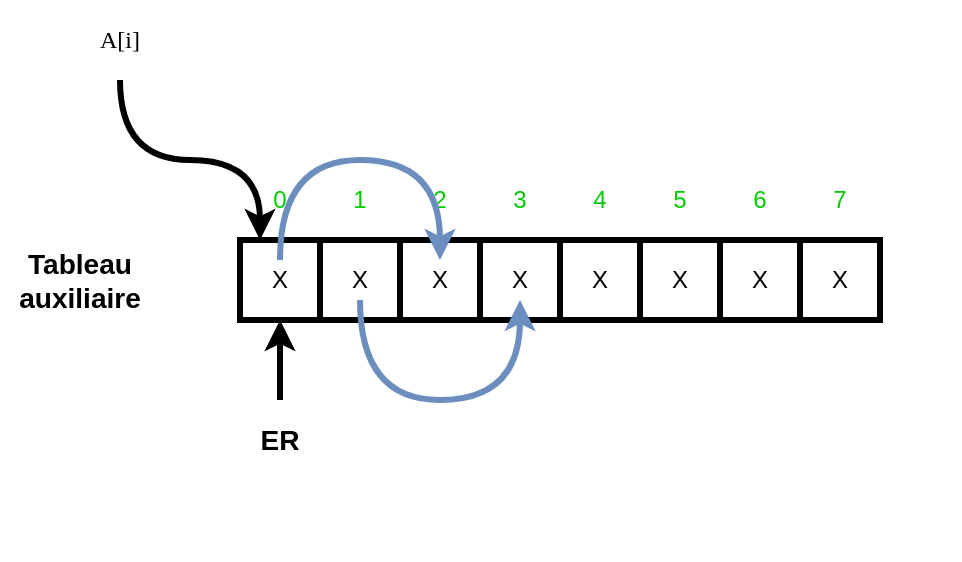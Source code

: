 <mxfile version="20.8.20" type="device"><diagram name="Page-1" id="vaXLCLMfU75ets2F2utu"><mxGraphModel dx="925" dy="504" grid="1" gridSize="10" guides="1" tooltips="1" connect="1" arrows="1" fold="1" page="1" pageScale="1" pageWidth="827" pageHeight="1169" math="0" shadow="0"><root><mxCell id="0"/><mxCell id="1" parent="0"/><mxCell id="HuuWokXL20eEWX8coM2q-33" value="" style="rounded=0;whiteSpace=wrap;html=1;strokeWidth=3;fontFamily=Helvetica;fontColor=#00CC00;fillColor=default;strokeColor=none;" vertex="1" parent="1"><mxGeometry x="40" y="40" width="480" height="280" as="geometry"/></mxCell><mxCell id="HuuWokXL20eEWX8coM2q-1" value="&lt;h3&gt;Tableau auxiliaire&lt;/h3&gt;" style="text;html=1;strokeColor=none;fillColor=none;align=center;verticalAlign=middle;whiteSpace=wrap;rounded=0;" vertex="1" parent="1"><mxGeometry x="40" y="160" width="80" height="40" as="geometry"/></mxCell><mxCell id="HuuWokXL20eEWX8coM2q-2" value="" style="rounded=0;whiteSpace=wrap;html=1;strokeWidth=3;" vertex="1" parent="1"><mxGeometry x="160" y="160" width="40" height="40" as="geometry"/></mxCell><mxCell id="HuuWokXL20eEWX8coM2q-3" value="" style="rounded=0;whiteSpace=wrap;html=1;strokeWidth=3;" vertex="1" parent="1"><mxGeometry x="200" y="160" width="40" height="40" as="geometry"/></mxCell><mxCell id="HuuWokXL20eEWX8coM2q-4" value="" style="rounded=0;whiteSpace=wrap;html=1;strokeWidth=3;" vertex="1" parent="1"><mxGeometry x="240" y="160" width="40" height="40" as="geometry"/></mxCell><mxCell id="HuuWokXL20eEWX8coM2q-5" value="" style="rounded=0;whiteSpace=wrap;html=1;strokeWidth=3;" vertex="1" parent="1"><mxGeometry x="280" y="160" width="40" height="40" as="geometry"/></mxCell><mxCell id="HuuWokXL20eEWX8coM2q-6" value="" style="rounded=0;whiteSpace=wrap;html=1;strokeWidth=3;" vertex="1" parent="1"><mxGeometry x="320" y="160" width="40" height="40" as="geometry"/></mxCell><mxCell id="HuuWokXL20eEWX8coM2q-7" value="" style="rounded=0;whiteSpace=wrap;html=1;strokeWidth=3;" vertex="1" parent="1"><mxGeometry x="360" y="160" width="40" height="40" as="geometry"/></mxCell><mxCell id="HuuWokXL20eEWX8coM2q-8" value="" style="rounded=0;whiteSpace=wrap;html=1;strokeWidth=3;" vertex="1" parent="1"><mxGeometry x="400" y="160" width="40" height="40" as="geometry"/></mxCell><mxCell id="HuuWokXL20eEWX8coM2q-9" value="" style="rounded=0;whiteSpace=wrap;html=1;strokeWidth=3;" vertex="1" parent="1"><mxGeometry x="440" y="160" width="40" height="40" as="geometry"/></mxCell><mxCell id="HuuWokXL20eEWX8coM2q-11" style="edgeStyle=orthogonalEdgeStyle;rounded=0;orthogonalLoop=1;jettySize=auto;html=1;exitX=0.5;exitY=1;exitDx=0;exitDy=0;entryX=0.25;entryY=0;entryDx=0;entryDy=0;fontFamily=Lucida Console;curved=1;strokeWidth=3;" edge="1" parent="1" source="HuuWokXL20eEWX8coM2q-10" target="HuuWokXL20eEWX8coM2q-2"><mxGeometry relative="1" as="geometry"/></mxCell><mxCell id="HuuWokXL20eEWX8coM2q-10" value="&lt;pre&gt;&lt;span style=&quot;font-weight: normal;&quot;&gt;&lt;font face=&quot;Lucida Console&quot;&gt;A[i]&lt;/font&gt;&lt;/span&gt;&lt;/pre&gt;" style="text;html=1;strokeColor=none;fillColor=none;align=center;verticalAlign=middle;whiteSpace=wrap;rounded=0;" vertex="1" parent="1"><mxGeometry x="80" y="40" width="40" height="40" as="geometry"/></mxCell><mxCell id="HuuWokXL20eEWX8coM2q-12" value="&lt;p&gt;&lt;font color=&quot;#00cc00&quot; face=&quot;Helvetica&quot;&gt;0&lt;/font&gt;&lt;/p&gt;" style="text;html=1;strokeColor=none;fillColor=none;align=center;verticalAlign=middle;whiteSpace=wrap;rounded=0;fontFamily=Lucida Console;" vertex="1" parent="1"><mxGeometry x="160" y="120" width="40" height="40" as="geometry"/></mxCell><mxCell id="HuuWokXL20eEWX8coM2q-13" value="&lt;p&gt;&lt;font color=&quot;#00cc00&quot; face=&quot;Helvetica&quot;&gt;1&lt;/font&gt;&lt;/p&gt;" style="text;html=1;strokeColor=none;fillColor=none;align=center;verticalAlign=middle;whiteSpace=wrap;rounded=0;fontFamily=Lucida Console;" vertex="1" parent="1"><mxGeometry x="200" y="120" width="40" height="40" as="geometry"/></mxCell><mxCell id="HuuWokXL20eEWX8coM2q-14" value="&lt;p&gt;&lt;font color=&quot;#00cc00&quot; face=&quot;Helvetica&quot;&gt;2&lt;/font&gt;&lt;/p&gt;" style="text;html=1;strokeColor=none;fillColor=none;align=center;verticalAlign=middle;whiteSpace=wrap;rounded=0;fontFamily=Lucida Console;" vertex="1" parent="1"><mxGeometry x="240" y="120" width="40" height="40" as="geometry"/></mxCell><mxCell id="HuuWokXL20eEWX8coM2q-15" value="&lt;p&gt;&lt;font color=&quot;#00cc00&quot; face=&quot;Helvetica&quot;&gt;3&lt;/font&gt;&lt;/p&gt;" style="text;html=1;strokeColor=none;fillColor=none;align=center;verticalAlign=middle;whiteSpace=wrap;rounded=0;fontFamily=Lucida Console;" vertex="1" parent="1"><mxGeometry x="280" y="120" width="40" height="40" as="geometry"/></mxCell><mxCell id="HuuWokXL20eEWX8coM2q-16" value="&lt;p&gt;&lt;font color=&quot;#00cc00&quot; face=&quot;Helvetica&quot;&gt;4&lt;/font&gt;&lt;/p&gt;" style="text;html=1;strokeColor=none;fillColor=none;align=center;verticalAlign=middle;whiteSpace=wrap;rounded=0;fontFamily=Lucida Console;" vertex="1" parent="1"><mxGeometry x="320" y="120" width="40" height="40" as="geometry"/></mxCell><mxCell id="HuuWokXL20eEWX8coM2q-17" value="&lt;p&gt;&lt;font color=&quot;#00cc00&quot; face=&quot;Helvetica&quot;&gt;5&lt;/font&gt;&lt;/p&gt;" style="text;html=1;strokeColor=none;fillColor=none;align=center;verticalAlign=middle;whiteSpace=wrap;rounded=0;fontFamily=Lucida Console;" vertex="1" parent="1"><mxGeometry x="360" y="120" width="40" height="40" as="geometry"/></mxCell><mxCell id="HuuWokXL20eEWX8coM2q-18" value="&lt;p&gt;&lt;font color=&quot;#00cc00&quot; face=&quot;Helvetica&quot;&gt;6&lt;/font&gt;&lt;/p&gt;" style="text;html=1;strokeColor=none;fillColor=none;align=center;verticalAlign=middle;whiteSpace=wrap;rounded=0;fontFamily=Lucida Console;" vertex="1" parent="1"><mxGeometry x="400" y="120" width="40" height="40" as="geometry"/></mxCell><mxCell id="HuuWokXL20eEWX8coM2q-19" value="&lt;p&gt;&lt;font color=&quot;#00cc00&quot; face=&quot;Helvetica&quot;&gt;7&lt;/font&gt;&lt;/p&gt;" style="text;html=1;strokeColor=none;fillColor=none;align=center;verticalAlign=middle;whiteSpace=wrap;rounded=0;fontFamily=Lucida Console;" vertex="1" parent="1"><mxGeometry x="440" y="120" width="40" height="40" as="geometry"/></mxCell><mxCell id="HuuWokXL20eEWX8coM2q-29" style="edgeStyle=orthogonalEdgeStyle;curved=1;rounded=0;orthogonalLoop=1;jettySize=auto;html=1;exitX=0.5;exitY=0;exitDx=0;exitDy=0;entryX=0.5;entryY=0;entryDx=0;entryDy=0;fontFamily=Helvetica;fontColor=#00CC00;fillColor=#dae8fc;strokeColor=#6c8ebf;strokeWidth=3;" edge="1" parent="1" source="HuuWokXL20eEWX8coM2q-21" target="HuuWokXL20eEWX8coM2q-24"><mxGeometry relative="1" as="geometry"><Array as="points"><mxPoint x="180" y="120"/><mxPoint x="260" y="120"/></Array></mxGeometry></mxCell><mxCell id="HuuWokXL20eEWX8coM2q-21" value="X" style="text;html=1;align=center;verticalAlign=middle;whiteSpace=wrap;rounded=0;fontFamily=Helvetica;" vertex="1" parent="1"><mxGeometry x="170" y="170" width="20" height="20" as="geometry"/></mxCell><mxCell id="HuuWokXL20eEWX8coM2q-30" style="edgeStyle=orthogonalEdgeStyle;curved=1;rounded=0;orthogonalLoop=1;jettySize=auto;html=1;exitX=0.5;exitY=1;exitDx=0;exitDy=0;entryX=0.5;entryY=1;entryDx=0;entryDy=0;fontFamily=Helvetica;fontColor=#00CC00;fillColor=#dae8fc;strokeColor=#6c8ebf;strokeWidth=3;" edge="1" parent="1" source="HuuWokXL20eEWX8coM2q-22" target="HuuWokXL20eEWX8coM2q-23"><mxGeometry relative="1" as="geometry"><Array as="points"><mxPoint x="220" y="240"/><mxPoint x="300" y="240"/></Array></mxGeometry></mxCell><mxCell id="HuuWokXL20eEWX8coM2q-22" value="X" style="text;html=1;align=center;verticalAlign=middle;whiteSpace=wrap;rounded=0;fontFamily=Helvetica;" vertex="1" parent="1"><mxGeometry x="210" y="170" width="20" height="20" as="geometry"/></mxCell><mxCell id="HuuWokXL20eEWX8coM2q-23" value="X" style="text;html=1;align=center;verticalAlign=middle;whiteSpace=wrap;rounded=0;fontFamily=Helvetica;" vertex="1" parent="1"><mxGeometry x="290" y="170" width="20" height="20" as="geometry"/></mxCell><mxCell id="HuuWokXL20eEWX8coM2q-24" value="X" style="text;html=1;align=center;verticalAlign=middle;whiteSpace=wrap;rounded=0;fontFamily=Helvetica;" vertex="1" parent="1"><mxGeometry x="250" y="170" width="20" height="20" as="geometry"/></mxCell><mxCell id="HuuWokXL20eEWX8coM2q-25" value="X" style="text;html=1;align=center;verticalAlign=middle;whiteSpace=wrap;rounded=0;fontFamily=Helvetica;" vertex="1" parent="1"><mxGeometry x="330" y="170" width="20" height="20" as="geometry"/></mxCell><mxCell id="HuuWokXL20eEWX8coM2q-26" value="X" style="text;html=1;align=center;verticalAlign=middle;whiteSpace=wrap;rounded=0;fontFamily=Helvetica;" vertex="1" parent="1"><mxGeometry x="370" y="170" width="20" height="20" as="geometry"/></mxCell><mxCell id="HuuWokXL20eEWX8coM2q-27" value="X" style="text;html=1;align=center;verticalAlign=middle;whiteSpace=wrap;rounded=0;fontFamily=Helvetica;" vertex="1" parent="1"><mxGeometry x="450" y="170" width="20" height="20" as="geometry"/></mxCell><mxCell id="HuuWokXL20eEWX8coM2q-28" value="X" style="text;html=1;align=center;verticalAlign=middle;whiteSpace=wrap;rounded=0;fontFamily=Helvetica;" vertex="1" parent="1"><mxGeometry x="410" y="170" width="20" height="20" as="geometry"/></mxCell><mxCell id="HuuWokXL20eEWX8coM2q-32" style="edgeStyle=orthogonalEdgeStyle;curved=1;rounded=0;orthogonalLoop=1;jettySize=auto;html=1;exitX=0.5;exitY=0;exitDx=0;exitDy=0;entryX=0.5;entryY=1;entryDx=0;entryDy=0;strokeWidth=3;fontFamily=Helvetica;fontColor=#00CC00;" edge="1" parent="1" source="HuuWokXL20eEWX8coM2q-31" target="HuuWokXL20eEWX8coM2q-2"><mxGeometry relative="1" as="geometry"/></mxCell><mxCell id="HuuWokXL20eEWX8coM2q-31" value="&lt;h3&gt;ER&lt;/h3&gt;" style="text;html=1;strokeColor=none;fillColor=none;align=center;verticalAlign=middle;whiteSpace=wrap;rounded=0;" vertex="1" parent="1"><mxGeometry x="160" y="240" width="40" height="40" as="geometry"/></mxCell></root></mxGraphModel></diagram></mxfile>